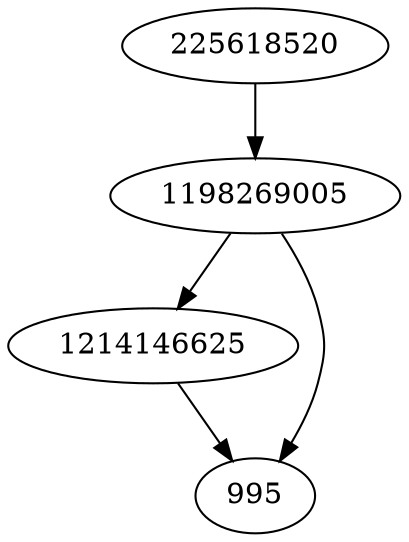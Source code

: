 strict digraph  {
225618520;
1214146625;
995;
1198269005;
225618520 -> 1198269005;
1214146625 -> 995;
1198269005 -> 995;
1198269005 -> 1214146625;
}
